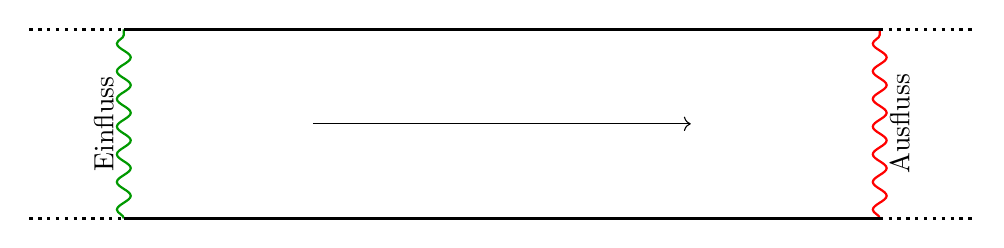 \begin{tikzpicture}[scale=2.4]
\draw[thick,green!60!black,text=black,decorate,decoration=snake] (0,0) -- (0,1) node[pos=0.5,rotate=90,above] {Einfluss};
\draw[thick,red,text=black,decorate,decoration=snake] (4,0) -- (4,1) node[pos=0.5,rotate=90,below] {Ausfluss};
\draw[very thick] (0,0) -- (4,0);
\draw[very thick] (0,1) -- (4,1);
\draw[very thick,dotted] (-0.5,0) -- (0,0);
\draw[very thick,dotted] (-0.5,1) -- (0,1);
\draw[very thick,dotted] (4,0) -- (4.5,0);
\draw[very thick,dotted] (4,1) -- (4.5,1);
\draw[->] (1,0.5) -- (3,0.5);
\end{tikzpicture}
